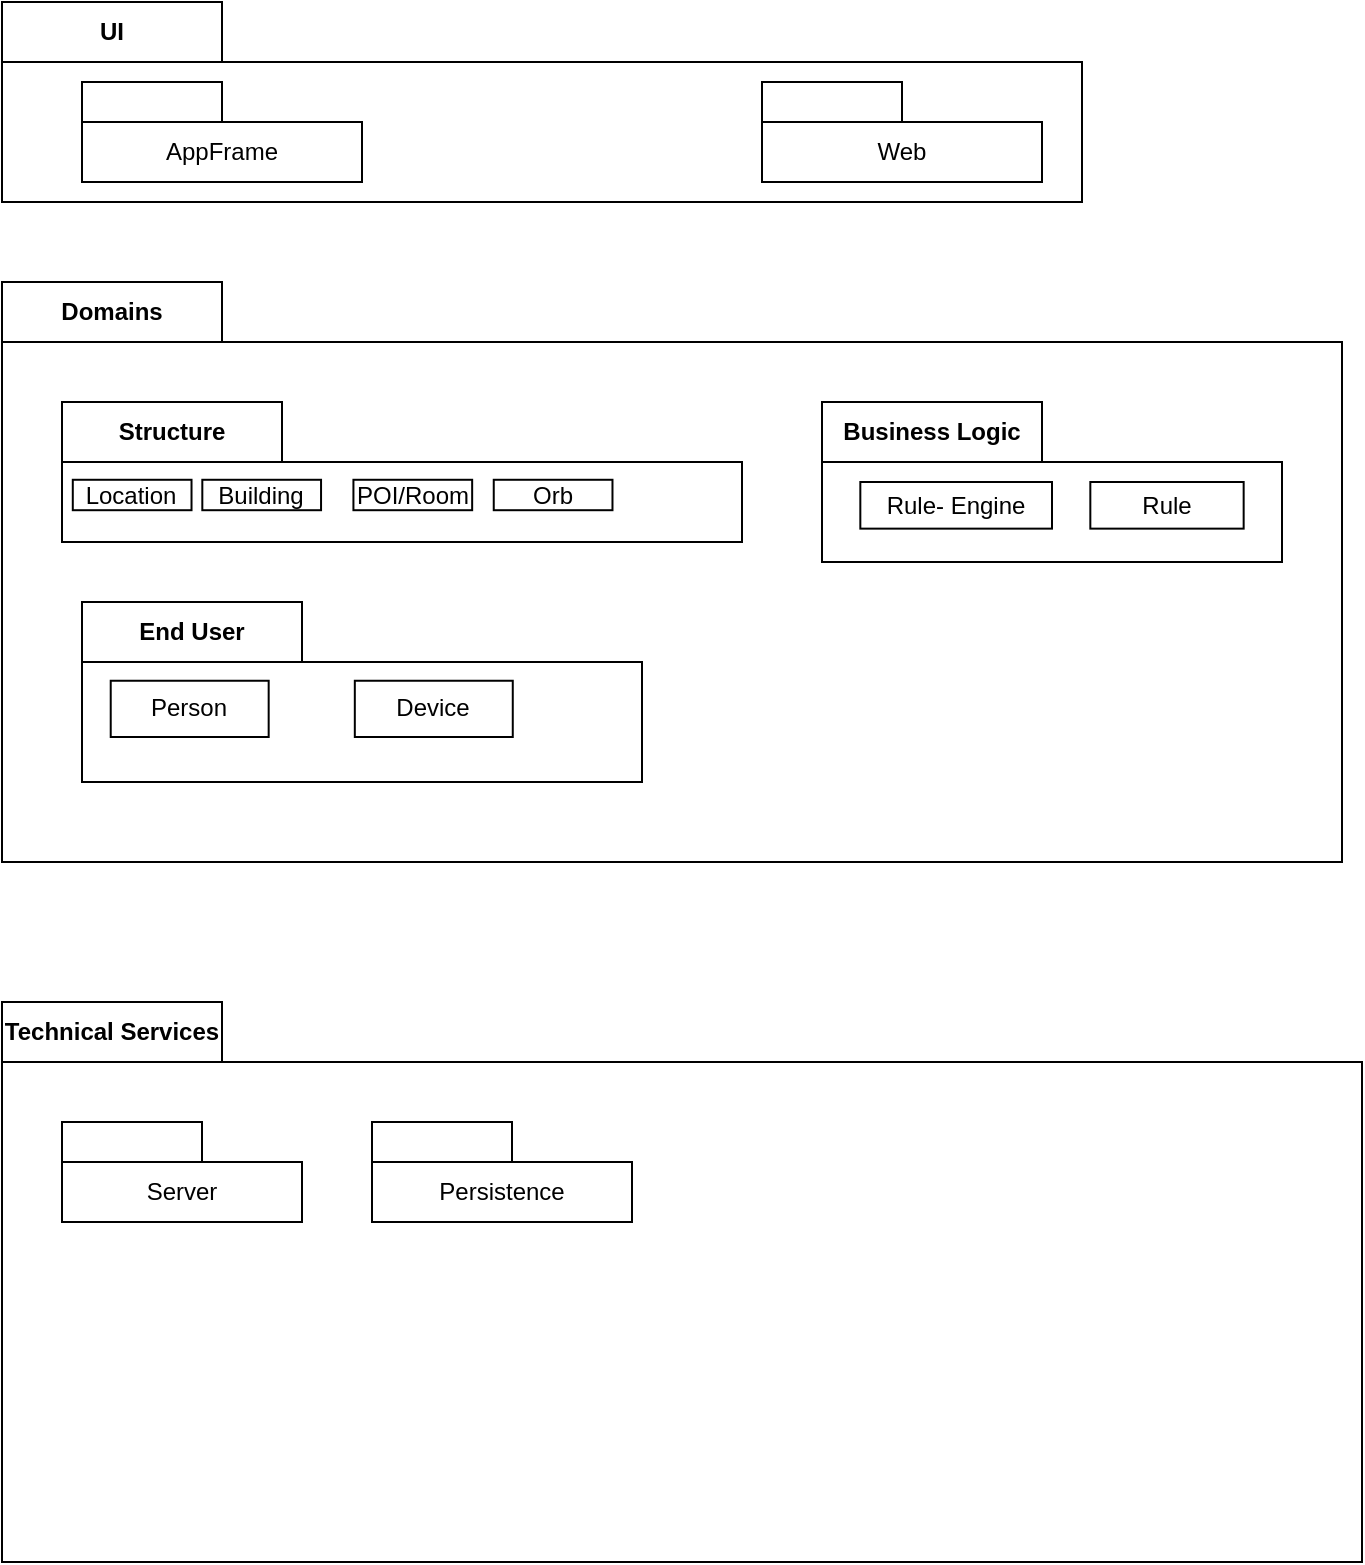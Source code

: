 <mxfile version="21.0.8" type="github">
  <diagram name="Seite-1" id="S6JMopAROMMKiacywSWn">
    <mxGraphModel dx="1105" dy="596" grid="1" gridSize="10" guides="1" tooltips="1" connect="1" arrows="1" fold="1" page="0" pageScale="1" pageWidth="827" pageHeight="1169" math="0" shadow="0">
      <root>
        <mxCell id="0" />
        <mxCell id="1" parent="0" />
        <mxCell id="DOXEsDd_RbeYN1ELh2i6-19" value="UI" style="shape=folder;fontStyle=1;tabWidth=110;tabHeight=30;tabPosition=left;html=1;boundedLbl=1;labelInHeader=1;container=1;collapsible=0;whiteSpace=wrap;" vertex="1" parent="1">
          <mxGeometry x="80" y="20" width="540" height="100" as="geometry" />
        </mxCell>
        <mxCell id="DOXEsDd_RbeYN1ELh2i6-20" value="" style="html=1;strokeColor=none;resizeWidth=1;resizeHeight=1;fillColor=none;part=1;connectable=0;allowArrows=0;deletable=0;whiteSpace=wrap;" vertex="1" parent="DOXEsDd_RbeYN1ELh2i6-19">
          <mxGeometry width="540" height="70" relative="1" as="geometry">
            <mxPoint y="30" as="offset" />
          </mxGeometry>
        </mxCell>
        <mxCell id="DOXEsDd_RbeYN1ELh2i6-32" value="" style="shape=folder;fontStyle=1;tabWidth=70;tabHeight=20;tabPosition=left;html=1;boundedLbl=1;labelInHeader=1;container=1;collapsible=0;whiteSpace=wrap;" vertex="1" parent="DOXEsDd_RbeYN1ELh2i6-19">
          <mxGeometry x="380" y="40" width="140" height="50" as="geometry" />
        </mxCell>
        <mxCell id="DOXEsDd_RbeYN1ELh2i6-33" value="Web" style="html=1;strokeColor=none;resizeWidth=1;resizeHeight=1;fillColor=none;part=1;connectable=0;allowArrows=0;deletable=0;whiteSpace=wrap;" vertex="1" parent="DOXEsDd_RbeYN1ELh2i6-32">
          <mxGeometry width="140" height="30" relative="1" as="geometry">
            <mxPoint y="20" as="offset" />
          </mxGeometry>
        </mxCell>
        <mxCell id="DOXEsDd_RbeYN1ELh2i6-34" value="" style="shape=folder;fontStyle=1;tabWidth=70;tabHeight=20;tabPosition=left;html=1;boundedLbl=1;labelInHeader=1;container=1;collapsible=0;whiteSpace=wrap;" vertex="1" parent="DOXEsDd_RbeYN1ELh2i6-19">
          <mxGeometry x="40" y="40" width="140" height="50" as="geometry" />
        </mxCell>
        <mxCell id="DOXEsDd_RbeYN1ELh2i6-35" value="AppFrame" style="html=1;strokeColor=none;resizeWidth=1;resizeHeight=1;fillColor=none;part=1;connectable=0;allowArrows=0;deletable=0;whiteSpace=wrap;" vertex="1" parent="DOXEsDd_RbeYN1ELh2i6-34">
          <mxGeometry width="140" height="30" relative="1" as="geometry">
            <mxPoint y="20" as="offset" />
          </mxGeometry>
        </mxCell>
        <mxCell id="DOXEsDd_RbeYN1ELh2i6-21" value="Domains" style="shape=folder;fontStyle=1;tabWidth=110;tabHeight=30;tabPosition=left;html=1;boundedLbl=1;labelInHeader=1;container=1;collapsible=0;whiteSpace=wrap;" vertex="1" parent="1">
          <mxGeometry x="80" y="160" width="670" height="290" as="geometry" />
        </mxCell>
        <mxCell id="DOXEsDd_RbeYN1ELh2i6-22" value="" style="html=1;strokeColor=none;resizeWidth=1;resizeHeight=1;fillColor=none;part=1;connectable=0;allowArrows=0;deletable=0;whiteSpace=wrap;" vertex="1" parent="DOXEsDd_RbeYN1ELh2i6-21">
          <mxGeometry width="670" height="203" relative="1" as="geometry">
            <mxPoint y="30" as="offset" />
          </mxGeometry>
        </mxCell>
        <mxCell id="DOXEsDd_RbeYN1ELh2i6-2" value="Structure" style="shape=folder;fontStyle=1;tabWidth=110;tabHeight=30;tabPosition=left;html=1;boundedLbl=1;labelInHeader=1;container=1;collapsible=0;whiteSpace=wrap;" vertex="1" parent="DOXEsDd_RbeYN1ELh2i6-21">
          <mxGeometry x="30" y="60" width="340" height="70" as="geometry" />
        </mxCell>
        <mxCell id="DOXEsDd_RbeYN1ELh2i6-3" value="" style="html=1;strokeColor=none;resizeWidth=1;resizeHeight=1;fillColor=none;part=1;connectable=0;allowArrows=0;deletable=0;whiteSpace=wrap;" vertex="1" parent="DOXEsDd_RbeYN1ELh2i6-2">
          <mxGeometry width="340" height="32.308" relative="1" as="geometry">
            <mxPoint y="30" as="offset" />
          </mxGeometry>
        </mxCell>
        <mxCell id="DOXEsDd_RbeYN1ELh2i6-16" value="Building" style="html=1;whiteSpace=wrap;" vertex="1" parent="DOXEsDd_RbeYN1ELh2i6-2">
          <mxGeometry x="70.159" y="38.892" width="59.365" height="15.217" as="geometry" />
        </mxCell>
        <mxCell id="DOXEsDd_RbeYN1ELh2i6-17" value="POI/Room" style="html=1;whiteSpace=wrap;" vertex="1" parent="DOXEsDd_RbeYN1ELh2i6-2">
          <mxGeometry x="145.714" y="38.892" width="59.365" height="15.217" as="geometry" />
        </mxCell>
        <mxCell id="DOXEsDd_RbeYN1ELh2i6-15" value="Location" style="html=1;whiteSpace=wrap;" vertex="1" parent="DOXEsDd_RbeYN1ELh2i6-2">
          <mxGeometry x="5.397" y="38.892" width="59.365" height="15.217" as="geometry" />
        </mxCell>
        <mxCell id="DOXEsDd_RbeYN1ELh2i6-18" value="Orb" style="html=1;whiteSpace=wrap;" vertex="1" parent="DOXEsDd_RbeYN1ELh2i6-2">
          <mxGeometry x="215.873" y="38.892" width="59.365" height="15.217" as="geometry" />
        </mxCell>
        <mxCell id="DOXEsDd_RbeYN1ELh2i6-23" value="&lt;div&gt;Business Logic&lt;/div&gt;" style="shape=folder;fontStyle=1;tabWidth=110;tabHeight=30;tabPosition=left;html=1;boundedLbl=1;labelInHeader=1;container=1;collapsible=0;whiteSpace=wrap;" vertex="1" parent="DOXEsDd_RbeYN1ELh2i6-21">
          <mxGeometry x="410" y="60" width="230" height="80" as="geometry" />
        </mxCell>
        <mxCell id="DOXEsDd_RbeYN1ELh2i6-24" value="" style="html=1;strokeColor=none;resizeWidth=1;resizeHeight=1;fillColor=none;part=1;connectable=0;allowArrows=0;deletable=0;whiteSpace=wrap;" vertex="1" parent="DOXEsDd_RbeYN1ELh2i6-23">
          <mxGeometry width="230" height="56" relative="1" as="geometry">
            <mxPoint y="30" as="offset" />
          </mxGeometry>
        </mxCell>
        <mxCell id="DOXEsDd_RbeYN1ELh2i6-30" value="Rule- Engine" style="html=1;whiteSpace=wrap;" vertex="1" parent="DOXEsDd_RbeYN1ELh2i6-23">
          <mxGeometry x="19.163" y="40" width="95.833" height="23.32" as="geometry" />
        </mxCell>
        <mxCell id="DOXEsDd_RbeYN1ELh2i6-31" value="Rule" style="html=1;whiteSpace=wrap;" vertex="1" parent="DOXEsDd_RbeYN1ELh2i6-23">
          <mxGeometry x="134.163" y="40" width="76.667" height="23.32" as="geometry" />
        </mxCell>
        <mxCell id="DOXEsDd_RbeYN1ELh2i6-25" value="End User" style="shape=folder;fontStyle=1;tabWidth=110;tabHeight=30;tabPosition=left;html=1;boundedLbl=1;labelInHeader=1;container=1;collapsible=0;whiteSpace=wrap;" vertex="1" parent="DOXEsDd_RbeYN1ELh2i6-21">
          <mxGeometry x="40" y="160" width="280" height="90" as="geometry" />
        </mxCell>
        <mxCell id="DOXEsDd_RbeYN1ELh2i6-26" value="" style="html=1;strokeColor=none;resizeWidth=1;resizeHeight=1;fillColor=none;part=1;connectable=0;allowArrows=0;deletable=0;whiteSpace=wrap;" vertex="1" parent="DOXEsDd_RbeYN1ELh2i6-25">
          <mxGeometry width="280" height="81.562" relative="1" as="geometry">
            <mxPoint y="30" as="offset" />
          </mxGeometry>
        </mxCell>
        <mxCell id="DOXEsDd_RbeYN1ELh2i6-27" value="Person" style="html=1;whiteSpace=wrap;" vertex="1" parent="DOXEsDd_RbeYN1ELh2i6-25">
          <mxGeometry x="14.359" y="39.375" width="78.974" height="28.125" as="geometry" />
        </mxCell>
        <mxCell id="DOXEsDd_RbeYN1ELh2i6-28" value="Device" style="html=1;whiteSpace=wrap;" vertex="1" parent="DOXEsDd_RbeYN1ELh2i6-25">
          <mxGeometry x="136.41" y="39.375" width="78.974" height="28.125" as="geometry" />
        </mxCell>
        <mxCell id="DOXEsDd_RbeYN1ELh2i6-36" value="Technical Services" style="shape=folder;fontStyle=1;tabWidth=110;tabHeight=30;tabPosition=left;html=1;boundedLbl=1;labelInHeader=1;container=1;collapsible=0;whiteSpace=wrap;" vertex="1" parent="1">
          <mxGeometry x="80" y="520" width="680" height="280" as="geometry" />
        </mxCell>
        <mxCell id="DOXEsDd_RbeYN1ELh2i6-37" value="" style="html=1;strokeColor=none;resizeWidth=1;resizeHeight=1;fillColor=none;part=1;connectable=0;allowArrows=0;deletable=0;whiteSpace=wrap;" vertex="1" parent="DOXEsDd_RbeYN1ELh2i6-36">
          <mxGeometry width="680" height="196" relative="1" as="geometry">
            <mxPoint y="30" as="offset" />
          </mxGeometry>
        </mxCell>
        <mxCell id="DOXEsDd_RbeYN1ELh2i6-38" value="" style="shape=folder;fontStyle=1;tabWidth=70;tabHeight=20;tabPosition=left;html=1;boundedLbl=1;labelInHeader=1;container=1;collapsible=0;whiteSpace=wrap;" vertex="1" parent="DOXEsDd_RbeYN1ELh2i6-36">
          <mxGeometry x="30" y="60" width="120" height="50" as="geometry" />
        </mxCell>
        <mxCell id="DOXEsDd_RbeYN1ELh2i6-39" value="Server" style="html=1;strokeColor=none;resizeWidth=1;resizeHeight=1;fillColor=none;part=1;connectable=0;allowArrows=0;deletable=0;whiteSpace=wrap;" vertex="1" parent="DOXEsDd_RbeYN1ELh2i6-38">
          <mxGeometry width="120" height="30" relative="1" as="geometry">
            <mxPoint y="20" as="offset" />
          </mxGeometry>
        </mxCell>
        <mxCell id="DOXEsDd_RbeYN1ELh2i6-40" value="" style="shape=folder;fontStyle=1;tabWidth=70;tabHeight=20;tabPosition=left;html=1;boundedLbl=1;labelInHeader=1;container=1;collapsible=0;whiteSpace=wrap;" vertex="1" parent="DOXEsDd_RbeYN1ELh2i6-36">
          <mxGeometry x="185" y="60" width="130" height="50" as="geometry" />
        </mxCell>
        <mxCell id="DOXEsDd_RbeYN1ELh2i6-41" value="Persistence" style="html=1;strokeColor=none;resizeWidth=1;resizeHeight=1;fillColor=none;part=1;connectable=0;allowArrows=0;deletable=0;whiteSpace=wrap;" vertex="1" parent="DOXEsDd_RbeYN1ELh2i6-40">
          <mxGeometry width="130" height="30" relative="1" as="geometry">
            <mxPoint y="20" as="offset" />
          </mxGeometry>
        </mxCell>
      </root>
    </mxGraphModel>
  </diagram>
</mxfile>
